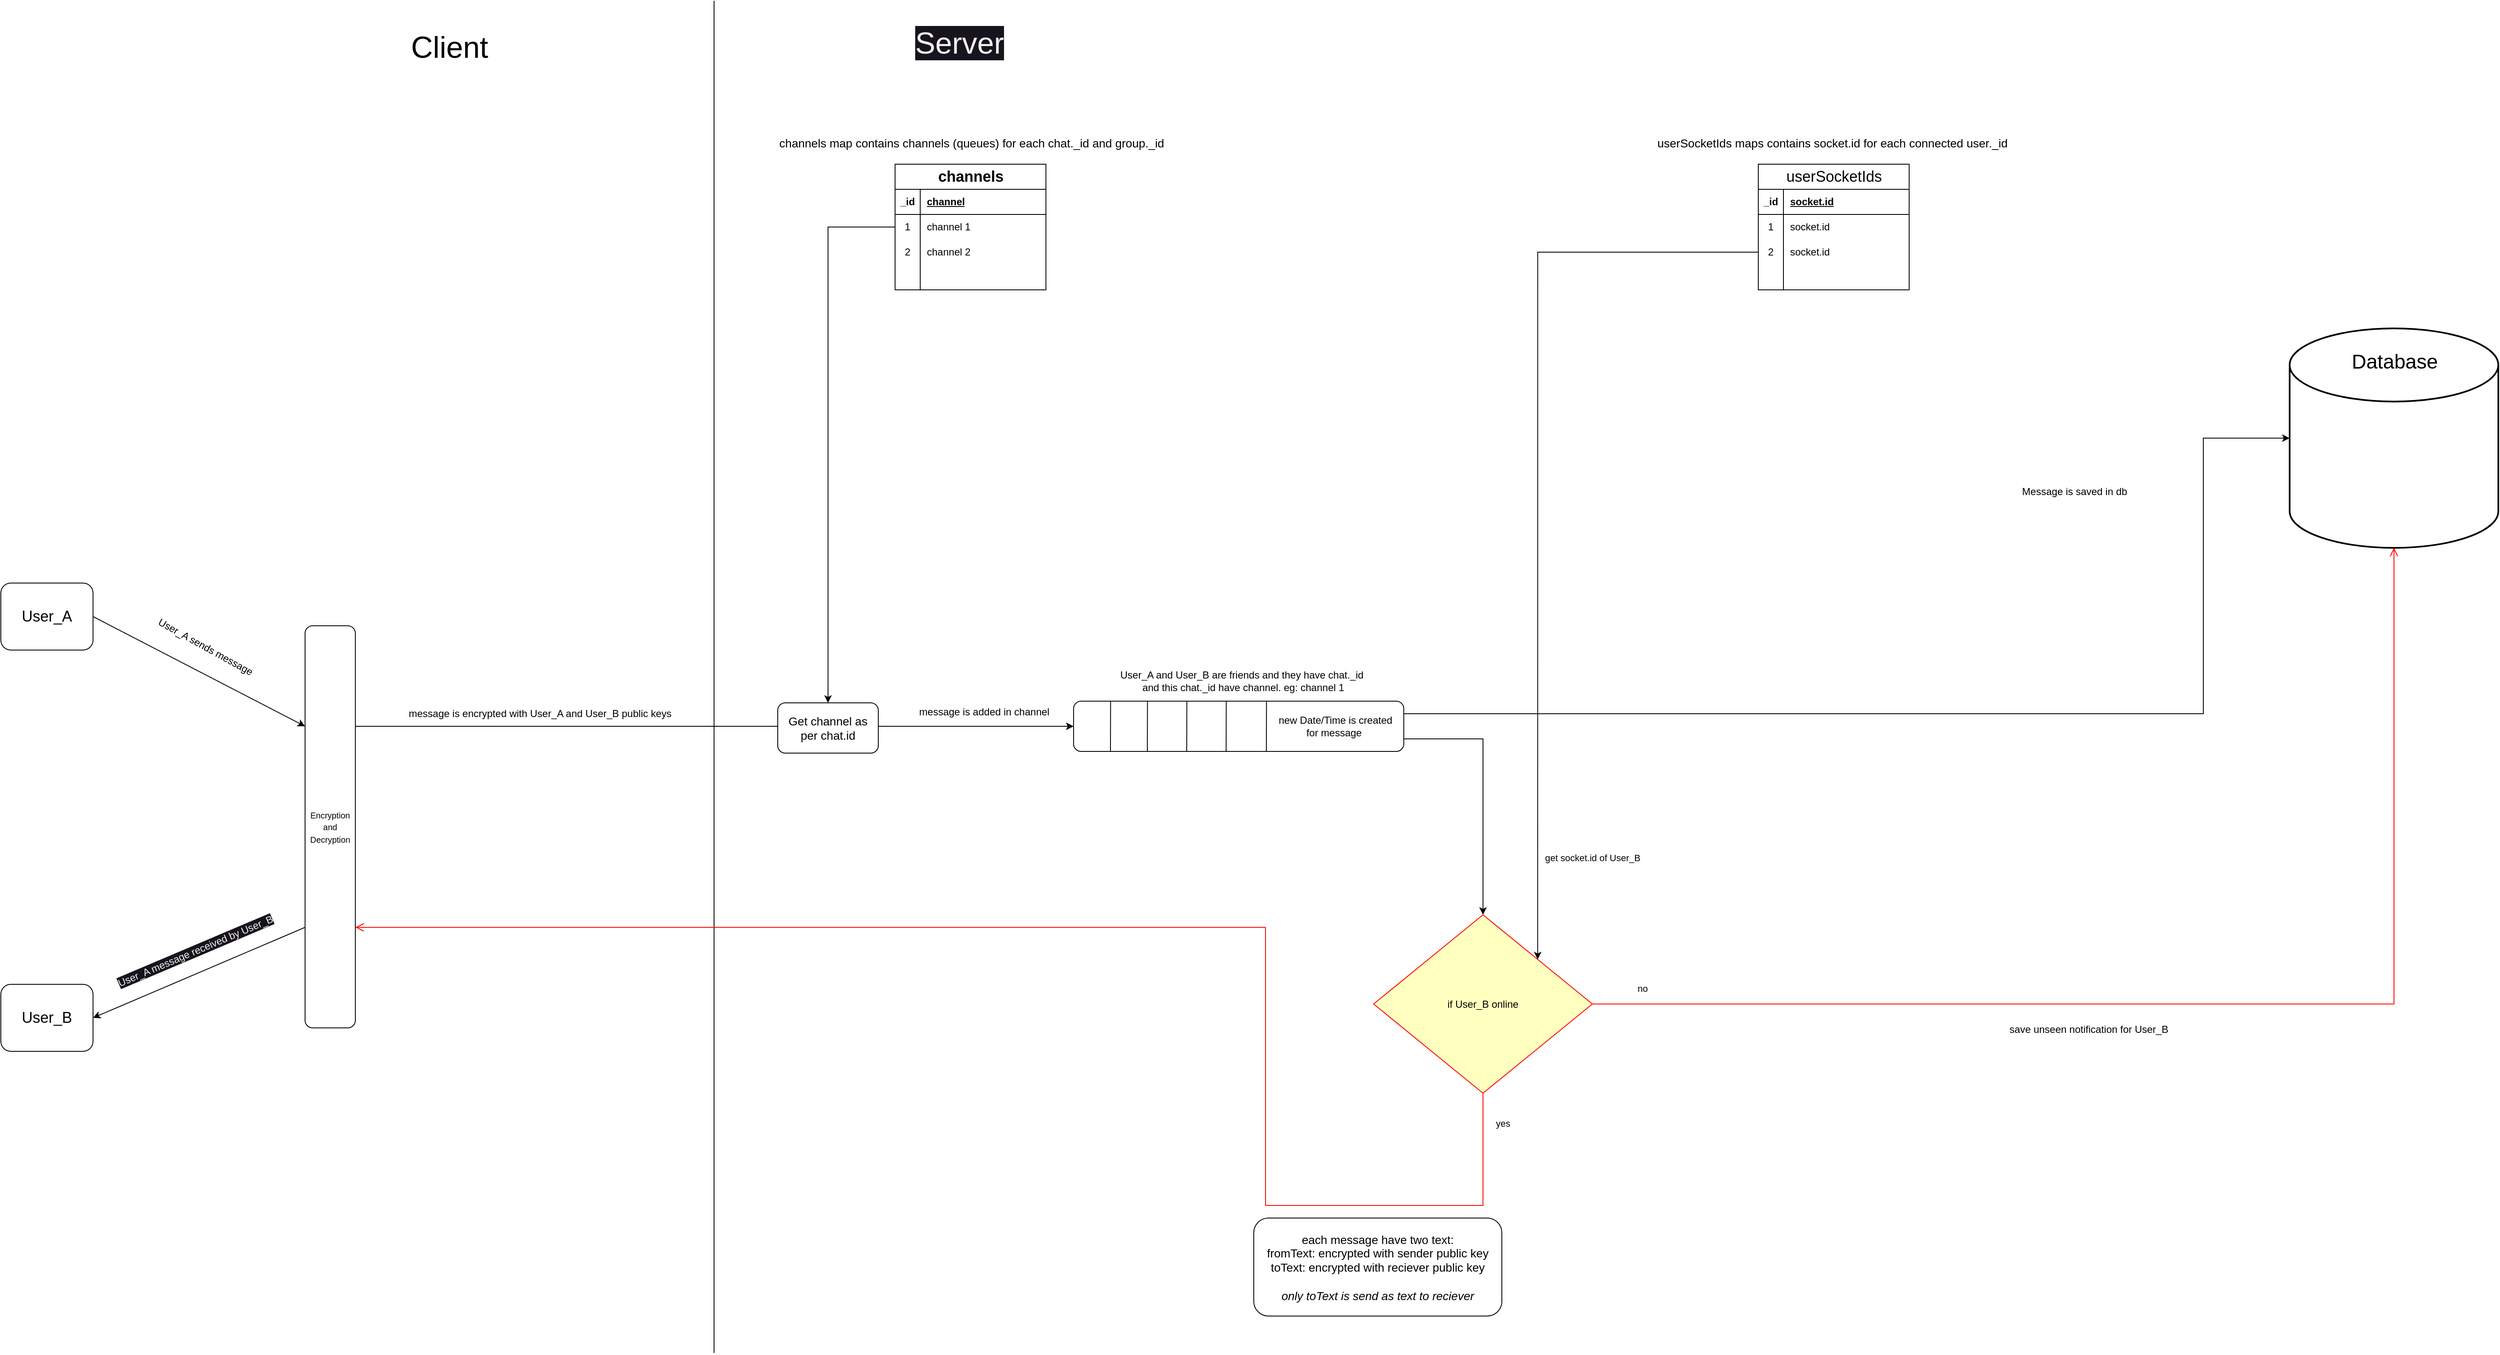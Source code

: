 <mxfile version="24.4.13" type="device">
  <diagram name="Page-1" id="xBdfEz-9WboyrYXsSSGI">
    <mxGraphModel dx="2980" dy="2042" grid="0" gridSize="10" guides="1" tooltips="1" connect="1" arrows="1" fold="1" page="0" pageScale="1" pageWidth="850" pageHeight="1100" math="0" shadow="0">
      <root>
        <mxCell id="0" />
        <mxCell id="1" parent="0" />
        <mxCell id="nuiKF1VjGRspzTlw7c-V-1" value="&lt;font style=&quot;font-size: 18px;&quot;&gt;User_A&lt;/font&gt;" style="rounded=1;whiteSpace=wrap;html=1;" parent="1" vertex="1">
          <mxGeometry x="-163" y="9" width="110" height="80" as="geometry" />
        </mxCell>
        <mxCell id="nuiKF1VjGRspzTlw7c-V-2" value="&lt;font style=&quot;font-size: 18px;&quot;&gt;User_B&lt;/font&gt;" style="rounded=1;whiteSpace=wrap;html=1;" parent="1" vertex="1">
          <mxGeometry x="-163" y="488" width="110" height="80" as="geometry" />
        </mxCell>
        <mxCell id="nuiKF1VjGRspzTlw7c-V-3" value="" style="endArrow=none;html=1;rounded=0;" parent="1" edge="1">
          <mxGeometry width="50" height="50" relative="1" as="geometry">
            <mxPoint x="688" y="928" as="sourcePoint" />
            <mxPoint x="688" y="-686" as="targetPoint" />
          </mxGeometry>
        </mxCell>
        <mxCell id="nuiKF1VjGRspzTlw7c-V-4" value="&lt;font style=&quot;font-size: 10px;&quot;&gt;Encryption and Decryption&lt;/font&gt;" style="rounded=1;whiteSpace=wrap;html=1;direction=south;" parent="1" vertex="1">
          <mxGeometry x="200" y="60" width="60" height="480" as="geometry" />
        </mxCell>
        <mxCell id="nuiKF1VjGRspzTlw7c-V-5" value="" style="endArrow=classic;html=1;rounded=0;exitX=1;exitY=0.5;exitDx=0;exitDy=0;entryX=0.25;entryY=1;entryDx=0;entryDy=0;" parent="1" source="nuiKF1VjGRspzTlw7c-V-1" target="nuiKF1VjGRspzTlw7c-V-4" edge="1">
          <mxGeometry width="50" height="50" relative="1" as="geometry">
            <mxPoint x="400" y="340" as="sourcePoint" />
            <mxPoint x="450" y="290" as="targetPoint" />
          </mxGeometry>
        </mxCell>
        <mxCell id="nuiKF1VjGRspzTlw7c-V-6" value="User_A sends message" style="text;html=1;align=center;verticalAlign=middle;resizable=0;points=[];autosize=1;strokeColor=none;fillColor=none;rotation=29;" parent="1" vertex="1">
          <mxGeometry x="8" y="72" width="145" height="26" as="geometry" />
        </mxCell>
        <mxCell id="nuiKF1VjGRspzTlw7c-V-7" value="" style="endArrow=classic;html=1;rounded=0;exitX=0.25;exitY=0;exitDx=0;exitDy=0;entryX=0;entryY=0.5;entryDx=0;entryDy=0;" parent="1" source="nuiKF1VjGRspzTlw7c-V-4" target="nuiKF1VjGRspzTlw7c-V-11" edge="1">
          <mxGeometry width="50" height="50" relative="1" as="geometry">
            <mxPoint x="450" y="350" as="sourcePoint" />
            <mxPoint x="800" y="180" as="targetPoint" />
          </mxGeometry>
        </mxCell>
        <mxCell id="nuiKF1VjGRspzTlw7c-V-8" value="message is encrypted with User_A and User_B public keys" style="text;html=1;align=center;verticalAlign=middle;resizable=0;points=[];autosize=1;strokeColor=none;fillColor=none;" parent="1" vertex="1">
          <mxGeometry x="310" y="150" width="340" height="30" as="geometry" />
        </mxCell>
        <mxCell id="nuiKF1VjGRspzTlw7c-V-9" value="&lt;font style=&quot;font-size: 36px;&quot;&gt;Client&lt;/font&gt;" style="text;html=1;align=center;verticalAlign=middle;resizable=0;points=[];autosize=1;strokeColor=none;fillColor=none;" parent="1" vertex="1">
          <mxGeometry x="317" y="-659" width="110" height="55" as="geometry" />
        </mxCell>
        <mxCell id="nuiKF1VjGRspzTlw7c-V-10" value="&lt;span style=&quot;color: rgb(240, 240, 240); font-family: Helvetica; font-size: 36px; font-style: normal; font-variant-ligatures: normal; font-variant-caps: normal; font-weight: 400; letter-spacing: normal; orphans: 2; text-align: center; text-indent: 0px; text-transform: none; widows: 2; word-spacing: 0px; -webkit-text-stroke-width: 0px; white-space: nowrap; background-color: rgb(24, 20, 29); text-decoration-thickness: initial; text-decoration-style: initial; text-decoration-color: initial; display: inline !important; float: none;&quot;&gt;Server&lt;/span&gt;" style="text;whiteSpace=wrap;html=1;" parent="1" vertex="1">
          <mxGeometry x="926.003" y="-663.995" width="120" height="65" as="geometry" />
        </mxCell>
        <mxCell id="nuiKF1VjGRspzTlw7c-V-32" style="edgeStyle=orthogonalEdgeStyle;rounded=0;orthogonalLoop=1;jettySize=auto;html=1;exitX=1;exitY=0.75;exitDx=0;exitDy=0;entryX=0.5;entryY=0;entryDx=0;entryDy=0;" parent="1" source="nuiKF1VjGRspzTlw7c-V-11" target="nuiKF1VjGRspzTlw7c-V-44" edge="1">
          <mxGeometry relative="1" as="geometry">
            <mxPoint x="1492" y="460" as="targetPoint" />
            <mxPoint x="1396" y="194" as="sourcePoint" />
          </mxGeometry>
        </mxCell>
        <mxCell id="nuiKF1VjGRspzTlw7c-V-33" style="edgeStyle=orthogonalEdgeStyle;rounded=0;orthogonalLoop=1;jettySize=auto;html=1;exitX=1;exitY=0.25;exitDx=0;exitDy=0;entryX=0;entryY=0.5;entryDx=0;entryDy=0;entryPerimeter=0;" parent="1" source="nuiKF1VjGRspzTlw7c-V-11" target="nuiKF1VjGRspzTlw7c-V-34" edge="1">
          <mxGeometry relative="1" as="geometry">
            <mxPoint x="2259" y="-74" as="targetPoint" />
            <Array as="points">
              <mxPoint x="2465" y="165" />
              <mxPoint x="2465" y="-164" />
            </Array>
          </mxGeometry>
        </mxCell>
        <mxCell id="nuiKF1VjGRspzTlw7c-V-11" value="" style="rounded=1;whiteSpace=wrap;html=1;" parent="1" vertex="1">
          <mxGeometry x="1117" y="150" width="394" height="60" as="geometry" />
        </mxCell>
        <mxCell id="nuiKF1VjGRspzTlw7c-V-15" value="&lt;font style=&quot;font-size: 14px;&quot;&gt;channels map contains channels (queues) for each chat._id and group._id&lt;/font&gt;" style="text;html=1;align=center;verticalAlign=middle;resizable=0;points=[];autosize=1;strokeColor=none;fillColor=none;" parent="1" vertex="1">
          <mxGeometry x="756" y="-531" width="477" height="29" as="geometry" />
        </mxCell>
        <mxCell id="nuiKF1VjGRspzTlw7c-V-17" value="&lt;span style=&quot;font-size: 18px; text-wrap: wrap;&quot;&gt;channels&lt;/span&gt;" style="shape=table;startSize=30;container=1;collapsible=1;childLayout=tableLayout;fixedRows=1;rowLines=0;fontStyle=1;align=center;resizeLast=1;html=1;" parent="1" vertex="1">
          <mxGeometry x="904" y="-491" width="180" height="150" as="geometry" />
        </mxCell>
        <mxCell id="nuiKF1VjGRspzTlw7c-V-18" value="" style="shape=tableRow;horizontal=0;startSize=0;swimlaneHead=0;swimlaneBody=0;fillColor=none;collapsible=0;dropTarget=0;points=[[0,0.5],[1,0.5]];portConstraint=eastwest;top=0;left=0;right=0;bottom=1;" parent="nuiKF1VjGRspzTlw7c-V-17" vertex="1">
          <mxGeometry y="30" width="180" height="30" as="geometry" />
        </mxCell>
        <mxCell id="nuiKF1VjGRspzTlw7c-V-19" value="_id" style="shape=partialRectangle;connectable=0;fillColor=none;top=0;left=0;bottom=0;right=0;fontStyle=1;overflow=hidden;whiteSpace=wrap;html=1;" parent="nuiKF1VjGRspzTlw7c-V-18" vertex="1">
          <mxGeometry width="30" height="30" as="geometry">
            <mxRectangle width="30" height="30" as="alternateBounds" />
          </mxGeometry>
        </mxCell>
        <mxCell id="nuiKF1VjGRspzTlw7c-V-20" value="channel" style="shape=partialRectangle;connectable=0;fillColor=none;top=0;left=0;bottom=0;right=0;align=left;spacingLeft=6;fontStyle=5;overflow=hidden;whiteSpace=wrap;html=1;" parent="nuiKF1VjGRspzTlw7c-V-18" vertex="1">
          <mxGeometry x="30" width="150" height="30" as="geometry">
            <mxRectangle width="150" height="30" as="alternateBounds" />
          </mxGeometry>
        </mxCell>
        <mxCell id="nuiKF1VjGRspzTlw7c-V-21" value="" style="shape=tableRow;horizontal=0;startSize=0;swimlaneHead=0;swimlaneBody=0;fillColor=none;collapsible=0;dropTarget=0;points=[[0,0.5],[1,0.5]];portConstraint=eastwest;top=0;left=0;right=0;bottom=0;" parent="nuiKF1VjGRspzTlw7c-V-17" vertex="1">
          <mxGeometry y="60" width="180" height="30" as="geometry" />
        </mxCell>
        <mxCell id="nuiKF1VjGRspzTlw7c-V-22" value="1" style="shape=partialRectangle;connectable=0;fillColor=none;top=0;left=0;bottom=0;right=0;editable=1;overflow=hidden;whiteSpace=wrap;html=1;" parent="nuiKF1VjGRspzTlw7c-V-21" vertex="1">
          <mxGeometry width="30" height="30" as="geometry">
            <mxRectangle width="30" height="30" as="alternateBounds" />
          </mxGeometry>
        </mxCell>
        <mxCell id="nuiKF1VjGRspzTlw7c-V-23" value="channel 1" style="shape=partialRectangle;connectable=0;fillColor=none;top=0;left=0;bottom=0;right=0;align=left;spacingLeft=6;overflow=hidden;whiteSpace=wrap;html=1;" parent="nuiKF1VjGRspzTlw7c-V-21" vertex="1">
          <mxGeometry x="30" width="150" height="30" as="geometry">
            <mxRectangle width="150" height="30" as="alternateBounds" />
          </mxGeometry>
        </mxCell>
        <mxCell id="nuiKF1VjGRspzTlw7c-V-24" value="" style="shape=tableRow;horizontal=0;startSize=0;swimlaneHead=0;swimlaneBody=0;fillColor=none;collapsible=0;dropTarget=0;points=[[0,0.5],[1,0.5]];portConstraint=eastwest;top=0;left=0;right=0;bottom=0;" parent="nuiKF1VjGRspzTlw7c-V-17" vertex="1">
          <mxGeometry y="90" width="180" height="30" as="geometry" />
        </mxCell>
        <mxCell id="nuiKF1VjGRspzTlw7c-V-25" value="2" style="shape=partialRectangle;connectable=0;fillColor=none;top=0;left=0;bottom=0;right=0;editable=1;overflow=hidden;whiteSpace=wrap;html=1;" parent="nuiKF1VjGRspzTlw7c-V-24" vertex="1">
          <mxGeometry width="30" height="30" as="geometry">
            <mxRectangle width="30" height="30" as="alternateBounds" />
          </mxGeometry>
        </mxCell>
        <mxCell id="nuiKF1VjGRspzTlw7c-V-26" value="channel 2" style="shape=partialRectangle;connectable=0;fillColor=none;top=0;left=0;bottom=0;right=0;align=left;spacingLeft=6;overflow=hidden;whiteSpace=wrap;html=1;" parent="nuiKF1VjGRspzTlw7c-V-24" vertex="1">
          <mxGeometry x="30" width="150" height="30" as="geometry">
            <mxRectangle width="150" height="30" as="alternateBounds" />
          </mxGeometry>
        </mxCell>
        <mxCell id="nuiKF1VjGRspzTlw7c-V-27" value="" style="shape=tableRow;horizontal=0;startSize=0;swimlaneHead=0;swimlaneBody=0;fillColor=none;collapsible=0;dropTarget=0;points=[[0,0.5],[1,0.5]];portConstraint=eastwest;top=0;left=0;right=0;bottom=0;" parent="nuiKF1VjGRspzTlw7c-V-17" vertex="1">
          <mxGeometry y="120" width="180" height="30" as="geometry" />
        </mxCell>
        <mxCell id="nuiKF1VjGRspzTlw7c-V-28" value="" style="shape=partialRectangle;connectable=0;fillColor=none;top=0;left=0;bottom=0;right=0;editable=1;overflow=hidden;whiteSpace=wrap;html=1;" parent="nuiKF1VjGRspzTlw7c-V-27" vertex="1">
          <mxGeometry width="30" height="30" as="geometry">
            <mxRectangle width="30" height="30" as="alternateBounds" />
          </mxGeometry>
        </mxCell>
        <mxCell id="nuiKF1VjGRspzTlw7c-V-29" value="" style="shape=partialRectangle;connectable=0;fillColor=none;top=0;left=0;bottom=0;right=0;align=left;spacingLeft=6;overflow=hidden;whiteSpace=wrap;html=1;" parent="nuiKF1VjGRspzTlw7c-V-27" vertex="1">
          <mxGeometry x="30" width="150" height="30" as="geometry">
            <mxRectangle width="150" height="30" as="alternateBounds" />
          </mxGeometry>
        </mxCell>
        <mxCell id="nuiKF1VjGRspzTlw7c-V-30" value="User_A and User_B are friends and they have chat._id&amp;nbsp;&lt;div&gt;and this chat._id have channel. eg: channel 1&lt;/div&gt;" style="text;html=1;align=center;verticalAlign=middle;resizable=0;points=[];autosize=1;strokeColor=none;fillColor=none;" parent="1" vertex="1">
          <mxGeometry x="1163" y="105" width="312" height="41" as="geometry" />
        </mxCell>
        <mxCell id="nuiKF1VjGRspzTlw7c-V-31" value="message is added in channel" style="text;html=1;align=center;verticalAlign=middle;resizable=0;points=[];autosize=1;strokeColor=none;fillColor=none;" parent="1" vertex="1">
          <mxGeometry x="923" y="150" width="173" height="26" as="geometry" />
        </mxCell>
        <mxCell id="nuiKF1VjGRspzTlw7c-V-34" value="" style="strokeWidth=2;html=1;shape=mxgraph.flowchart.database;whiteSpace=wrap;" parent="1" vertex="1">
          <mxGeometry x="2568" y="-295" width="249" height="262" as="geometry" />
        </mxCell>
        <mxCell id="nuiKF1VjGRspzTlw7c-V-35" value="&lt;font style=&quot;font-size: 24px;&quot;&gt;Database&lt;/font&gt;" style="text;html=1;align=center;verticalAlign=middle;resizable=0;points=[];autosize=1;strokeColor=none;fillColor=none;" parent="1" vertex="1">
          <mxGeometry x="2632" y="-276" width="121" height="41" as="geometry" />
        </mxCell>
        <mxCell id="nuiKF1VjGRspzTlw7c-V-36" value="Message is saved in db" style="text;html=1;align=center;verticalAlign=middle;resizable=0;points=[];autosize=1;strokeColor=none;fillColor=none;" parent="1" vertex="1">
          <mxGeometry x="2239" y="-113" width="143" height="26" as="geometry" />
        </mxCell>
        <mxCell id="nuiKF1VjGRspzTlw7c-V-37" value="" style="endArrow=none;html=1;rounded=0;exitX=0.806;exitY=0.996;exitDx=0;exitDy=0;exitPerimeter=0;" parent="1" edge="1">
          <mxGeometry width="50" height="50" relative="1" as="geometry">
            <mxPoint x="1347.002" y="210" as="sourcePoint" />
            <mxPoint x="1347.17" y="150.24" as="targetPoint" />
          </mxGeometry>
        </mxCell>
        <mxCell id="nuiKF1VjGRspzTlw7c-V-39" value="new Date/Time is created&lt;div&gt;for message&amp;nbsp;&lt;/div&gt;" style="text;html=1;align=center;verticalAlign=middle;resizable=0;points=[];autosize=1;strokeColor=none;fillColor=none;" parent="1" vertex="1">
          <mxGeometry x="1352" y="159.5" width="154" height="41" as="geometry" />
        </mxCell>
        <mxCell id="nuiKF1VjGRspzTlw7c-V-40" value="" style="endArrow=none;html=1;rounded=0;exitX=0.806;exitY=0.996;exitDx=0;exitDy=0;exitPerimeter=0;" parent="1" edge="1">
          <mxGeometry width="50" height="50" relative="1" as="geometry">
            <mxPoint x="1299.002" y="210" as="sourcePoint" />
            <mxPoint x="1299.17" y="150.24" as="targetPoint" />
          </mxGeometry>
        </mxCell>
        <mxCell id="nuiKF1VjGRspzTlw7c-V-41" value="" style="endArrow=none;html=1;rounded=0;exitX=0.806;exitY=0.996;exitDx=0;exitDy=0;exitPerimeter=0;" parent="1" edge="1">
          <mxGeometry width="50" height="50" relative="1" as="geometry">
            <mxPoint x="1252.002" y="210" as="sourcePoint" />
            <mxPoint x="1252.17" y="150.24" as="targetPoint" />
          </mxGeometry>
        </mxCell>
        <mxCell id="nuiKF1VjGRspzTlw7c-V-42" value="" style="endArrow=none;html=1;rounded=0;exitX=0.806;exitY=0.996;exitDx=0;exitDy=0;exitPerimeter=0;" parent="1" edge="1">
          <mxGeometry width="50" height="50" relative="1" as="geometry">
            <mxPoint x="1205.002" y="210" as="sourcePoint" />
            <mxPoint x="1205.17" y="150.24" as="targetPoint" />
          </mxGeometry>
        </mxCell>
        <mxCell id="nuiKF1VjGRspzTlw7c-V-43" value="" style="endArrow=none;html=1;rounded=0;exitX=0.806;exitY=0.996;exitDx=0;exitDy=0;exitPerimeter=0;" parent="1" edge="1">
          <mxGeometry width="50" height="50" relative="1" as="geometry">
            <mxPoint x="1161.002" y="209.76" as="sourcePoint" />
            <mxPoint x="1161.17" y="150" as="targetPoint" />
          </mxGeometry>
        </mxCell>
        <mxCell id="nuiKF1VjGRspzTlw7c-V-44" value="if User_B online" style="rhombus;whiteSpace=wrap;html=1;fontColor=#000000;fillColor=#ffffc0;strokeColor=#ff0000;" parent="1" vertex="1">
          <mxGeometry x="1475" y="405" width="261" height="213" as="geometry" />
        </mxCell>
        <mxCell id="nuiKF1VjGRspzTlw7c-V-45" value="no" style="edgeStyle=orthogonalEdgeStyle;html=1;align=left;verticalAlign=bottom;endArrow=open;endSize=8;strokeColor=#ff0000;rounded=0;entryX=0.5;entryY=1;entryDx=0;entryDy=0;entryPerimeter=0;" parent="1" source="nuiKF1VjGRspzTlw7c-V-44" target="nuiKF1VjGRspzTlw7c-V-34" edge="1">
          <mxGeometry x="-0.931" y="10" relative="1" as="geometry">
            <mxPoint x="1981" y="365" as="targetPoint" />
            <mxPoint as="offset" />
          </mxGeometry>
        </mxCell>
        <mxCell id="nuiKF1VjGRspzTlw7c-V-46" value="yes" style="edgeStyle=orthogonalEdgeStyle;html=1;align=left;verticalAlign=top;endArrow=open;endSize=8;strokeColor=#ff0000;rounded=0;exitX=0.5;exitY=1;exitDx=0;exitDy=0;entryX=0.75;entryY=0;entryDx=0;entryDy=0;" parent="1" source="nuiKF1VjGRspzTlw7c-V-44" target="nuiKF1VjGRspzTlw7c-V-4" edge="1">
          <mxGeometry x="-0.975" y="13" relative="1" as="geometry">
            <mxPoint x="430" y="550" as="targetPoint" />
            <Array as="points">
              <mxPoint x="1606" y="752" />
              <mxPoint x="1346" y="752" />
              <mxPoint x="1346" y="420" />
            </Array>
            <mxPoint as="offset" />
          </mxGeometry>
        </mxCell>
        <mxCell id="nuiKF1VjGRspzTlw7c-V-47" value="save unseen notification for User_B" style="text;html=1;align=center;verticalAlign=middle;resizable=0;points=[];autosize=1;strokeColor=none;fillColor=none;" parent="1" vertex="1">
          <mxGeometry x="2224" y="529" width="207" height="26" as="geometry" />
        </mxCell>
        <mxCell id="nuiKF1VjGRspzTlw7c-V-91" value="&lt;font style=&quot;font-size: 14px;&quot;&gt;userSocketIds maps contains socket.id for each connected user._id&amp;nbsp;&lt;/font&gt;" style="text;html=1;align=center;verticalAlign=middle;resizable=0;points=[];autosize=1;strokeColor=none;fillColor=none;" parent="1" vertex="1">
          <mxGeometry x="1804" y="-531" width="440" height="29" as="geometry" />
        </mxCell>
        <mxCell id="nuiKF1VjGRspzTlw7c-V-92" value="&lt;span style=&quot;font-weight: 400;&quot;&gt;&lt;font style=&quot;font-size: 18px;&quot;&gt;userSocketIds&lt;/font&gt;&lt;/span&gt;" style="shape=table;startSize=30;container=1;collapsible=1;childLayout=tableLayout;fixedRows=1;rowLines=0;fontStyle=1;align=center;resizeLast=1;html=1;" parent="1" vertex="1">
          <mxGeometry x="1934" y="-491" width="180" height="150" as="geometry" />
        </mxCell>
        <mxCell id="nuiKF1VjGRspzTlw7c-V-93" value="" style="shape=tableRow;horizontal=0;startSize=0;swimlaneHead=0;swimlaneBody=0;fillColor=none;collapsible=0;dropTarget=0;points=[[0,0.5],[1,0.5]];portConstraint=eastwest;top=0;left=0;right=0;bottom=1;" parent="nuiKF1VjGRspzTlw7c-V-92" vertex="1">
          <mxGeometry y="30" width="180" height="30" as="geometry" />
        </mxCell>
        <mxCell id="nuiKF1VjGRspzTlw7c-V-94" value="_id" style="shape=partialRectangle;connectable=0;fillColor=none;top=0;left=0;bottom=0;right=0;fontStyle=1;overflow=hidden;whiteSpace=wrap;html=1;" parent="nuiKF1VjGRspzTlw7c-V-93" vertex="1">
          <mxGeometry width="30" height="30" as="geometry">
            <mxRectangle width="30" height="30" as="alternateBounds" />
          </mxGeometry>
        </mxCell>
        <mxCell id="nuiKF1VjGRspzTlw7c-V-95" value="socket.id" style="shape=partialRectangle;connectable=0;fillColor=none;top=0;left=0;bottom=0;right=0;align=left;spacingLeft=6;fontStyle=5;overflow=hidden;whiteSpace=wrap;html=1;" parent="nuiKF1VjGRspzTlw7c-V-93" vertex="1">
          <mxGeometry x="30" width="150" height="30" as="geometry">
            <mxRectangle width="150" height="30" as="alternateBounds" />
          </mxGeometry>
        </mxCell>
        <mxCell id="nuiKF1VjGRspzTlw7c-V-96" value="" style="shape=tableRow;horizontal=0;startSize=0;swimlaneHead=0;swimlaneBody=0;fillColor=none;collapsible=0;dropTarget=0;points=[[0,0.5],[1,0.5]];portConstraint=eastwest;top=0;left=0;right=0;bottom=0;" parent="nuiKF1VjGRspzTlw7c-V-92" vertex="1">
          <mxGeometry y="60" width="180" height="30" as="geometry" />
        </mxCell>
        <mxCell id="nuiKF1VjGRspzTlw7c-V-97" value="1" style="shape=partialRectangle;connectable=0;fillColor=none;top=0;left=0;bottom=0;right=0;editable=1;overflow=hidden;whiteSpace=wrap;html=1;" parent="nuiKF1VjGRspzTlw7c-V-96" vertex="1">
          <mxGeometry width="30" height="30" as="geometry">
            <mxRectangle width="30" height="30" as="alternateBounds" />
          </mxGeometry>
        </mxCell>
        <mxCell id="nuiKF1VjGRspzTlw7c-V-98" value="socket.id" style="shape=partialRectangle;connectable=0;fillColor=none;top=0;left=0;bottom=0;right=0;align=left;spacingLeft=6;overflow=hidden;whiteSpace=wrap;html=1;" parent="nuiKF1VjGRspzTlw7c-V-96" vertex="1">
          <mxGeometry x="30" width="150" height="30" as="geometry">
            <mxRectangle width="150" height="30" as="alternateBounds" />
          </mxGeometry>
        </mxCell>
        <mxCell id="nuiKF1VjGRspzTlw7c-V-99" value="" style="shape=tableRow;horizontal=0;startSize=0;swimlaneHead=0;swimlaneBody=0;fillColor=none;collapsible=0;dropTarget=0;points=[[0,0.5],[1,0.5]];portConstraint=eastwest;top=0;left=0;right=0;bottom=0;" parent="nuiKF1VjGRspzTlw7c-V-92" vertex="1">
          <mxGeometry y="90" width="180" height="30" as="geometry" />
        </mxCell>
        <mxCell id="nuiKF1VjGRspzTlw7c-V-100" value="2" style="shape=partialRectangle;connectable=0;fillColor=none;top=0;left=0;bottom=0;right=0;editable=1;overflow=hidden;whiteSpace=wrap;html=1;" parent="nuiKF1VjGRspzTlw7c-V-99" vertex="1">
          <mxGeometry width="30" height="30" as="geometry">
            <mxRectangle width="30" height="30" as="alternateBounds" />
          </mxGeometry>
        </mxCell>
        <mxCell id="nuiKF1VjGRspzTlw7c-V-101" value="socket.id" style="shape=partialRectangle;connectable=0;fillColor=none;top=0;left=0;bottom=0;right=0;align=left;spacingLeft=6;overflow=hidden;whiteSpace=wrap;html=1;" parent="nuiKF1VjGRspzTlw7c-V-99" vertex="1">
          <mxGeometry x="30" width="150" height="30" as="geometry">
            <mxRectangle width="150" height="30" as="alternateBounds" />
          </mxGeometry>
        </mxCell>
        <mxCell id="nuiKF1VjGRspzTlw7c-V-102" value="" style="shape=tableRow;horizontal=0;startSize=0;swimlaneHead=0;swimlaneBody=0;fillColor=none;collapsible=0;dropTarget=0;points=[[0,0.5],[1,0.5]];portConstraint=eastwest;top=0;left=0;right=0;bottom=0;" parent="nuiKF1VjGRspzTlw7c-V-92" vertex="1">
          <mxGeometry y="120" width="180" height="30" as="geometry" />
        </mxCell>
        <mxCell id="nuiKF1VjGRspzTlw7c-V-103" value="" style="shape=partialRectangle;connectable=0;fillColor=none;top=0;left=0;bottom=0;right=0;editable=1;overflow=hidden;whiteSpace=wrap;html=1;" parent="nuiKF1VjGRspzTlw7c-V-102" vertex="1">
          <mxGeometry width="30" height="30" as="geometry">
            <mxRectangle width="30" height="30" as="alternateBounds" />
          </mxGeometry>
        </mxCell>
        <mxCell id="nuiKF1VjGRspzTlw7c-V-104" value="" style="shape=partialRectangle;connectable=0;fillColor=none;top=0;left=0;bottom=0;right=0;align=left;spacingLeft=6;overflow=hidden;whiteSpace=wrap;html=1;" parent="nuiKF1VjGRspzTlw7c-V-102" vertex="1">
          <mxGeometry x="30" width="150" height="30" as="geometry">
            <mxRectangle width="150" height="30" as="alternateBounds" />
          </mxGeometry>
        </mxCell>
        <mxCell id="nuiKF1VjGRspzTlw7c-V-112" style="edgeStyle=orthogonalEdgeStyle;rounded=0;orthogonalLoop=1;jettySize=auto;html=1;exitX=0;exitY=0.5;exitDx=0;exitDy=0;entryX=1;entryY=0;entryDx=0;entryDy=0;" parent="1" source="nuiKF1VjGRspzTlw7c-V-99" target="nuiKF1VjGRspzTlw7c-V-44" edge="1">
          <mxGeometry relative="1" as="geometry">
            <mxPoint x="1821" y="267" as="targetPoint" />
          </mxGeometry>
        </mxCell>
        <mxCell id="nuiKF1VjGRspzTlw7c-V-113" value="get socket.id of User_B" style="edgeLabel;html=1;align=center;verticalAlign=middle;resizable=0;points=[];" parent="nuiKF1VjGRspzTlw7c-V-112" vertex="1" connectable="0">
          <mxGeometry x="0.74" y="13" relative="1" as="geometry">
            <mxPoint x="52" y="22" as="offset" />
          </mxGeometry>
        </mxCell>
        <mxCell id="nuiKF1VjGRspzTlw7c-V-115" value="" style="endArrow=classic;html=1;rounded=0;entryX=1;entryY=0.5;entryDx=0;entryDy=0;exitX=0.75;exitY=1;exitDx=0;exitDy=0;" parent="1" source="nuiKF1VjGRspzTlw7c-V-4" target="nuiKF1VjGRspzTlw7c-V-2" edge="1">
          <mxGeometry width="50" height="50" relative="1" as="geometry">
            <mxPoint x="11" y="444" as="sourcePoint" />
            <mxPoint x="61" y="394" as="targetPoint" />
          </mxGeometry>
        </mxCell>
        <mxCell id="nuiKF1VjGRspzTlw7c-V-116" value="&lt;span style=&quot;color: rgb(240, 240, 240); font-family: Helvetica; font-size: 12px; font-style: normal; font-variant-ligatures: normal; font-variant-caps: normal; font-weight: 400; letter-spacing: normal; orphans: 2; text-align: center; text-indent: 0px; text-transform: none; widows: 2; word-spacing: 0px; -webkit-text-stroke-width: 0px; white-space: nowrap; background-color: rgb(24, 20, 29); text-decoration-thickness: initial; text-decoration-style: initial; text-decoration-color: initial; display: inline !important; float: none;&quot;&gt;User_A message received by User_B&lt;/span&gt;" style="text;whiteSpace=wrap;html=1;rotation=-23;" parent="1" vertex="1">
          <mxGeometry x="-31" y="434" width="205" height="36" as="geometry" />
        </mxCell>
        <mxCell id="nuiKF1VjGRspzTlw7c-V-118" value="&lt;font style=&quot;font-size: 14px;&quot;&gt;each message have two text:&lt;/font&gt;&lt;div&gt;&lt;font style=&quot;font-size: 14px;&quot;&gt;fromText: encrypted with sender public key&lt;/font&gt;&lt;/div&gt;&lt;div&gt;&lt;font style=&quot;font-size: 14px;&quot;&gt;toText: encrypted with reciever public key&lt;/font&gt;&lt;/div&gt;&lt;div&gt;&lt;font style=&quot;font-size: 14px;&quot;&gt;&lt;br&gt;&lt;/font&gt;&lt;/div&gt;&lt;div&gt;&lt;font style=&quot;font-size: 14px;&quot;&gt;&lt;i&gt;only toText is send as text to reciever&lt;/i&gt;&lt;/font&gt;&lt;/div&gt;" style="rounded=1;whiteSpace=wrap;html=1;" parent="1" vertex="1">
          <mxGeometry x="1332" y="767" width="296" height="117" as="geometry" />
        </mxCell>
        <mxCell id="nuiKF1VjGRspzTlw7c-V-119" value="&lt;font style=&quot;font-size: 14px;&quot;&gt;Get channel as per chat.id&lt;/font&gt;" style="rounded=1;whiteSpace=wrap;html=1;" parent="1" vertex="1">
          <mxGeometry x="764" y="152" width="120" height="60" as="geometry" />
        </mxCell>
        <mxCell id="nuiKF1VjGRspzTlw7c-V-120" style="edgeStyle=orthogonalEdgeStyle;rounded=0;orthogonalLoop=1;jettySize=auto;html=1;exitX=0;exitY=0.5;exitDx=0;exitDy=0;entryX=0.5;entryY=0;entryDx=0;entryDy=0;" parent="1" source="nuiKF1VjGRspzTlw7c-V-21" target="nuiKF1VjGRspzTlw7c-V-119" edge="1">
          <mxGeometry relative="1" as="geometry" />
        </mxCell>
      </root>
    </mxGraphModel>
  </diagram>
</mxfile>
